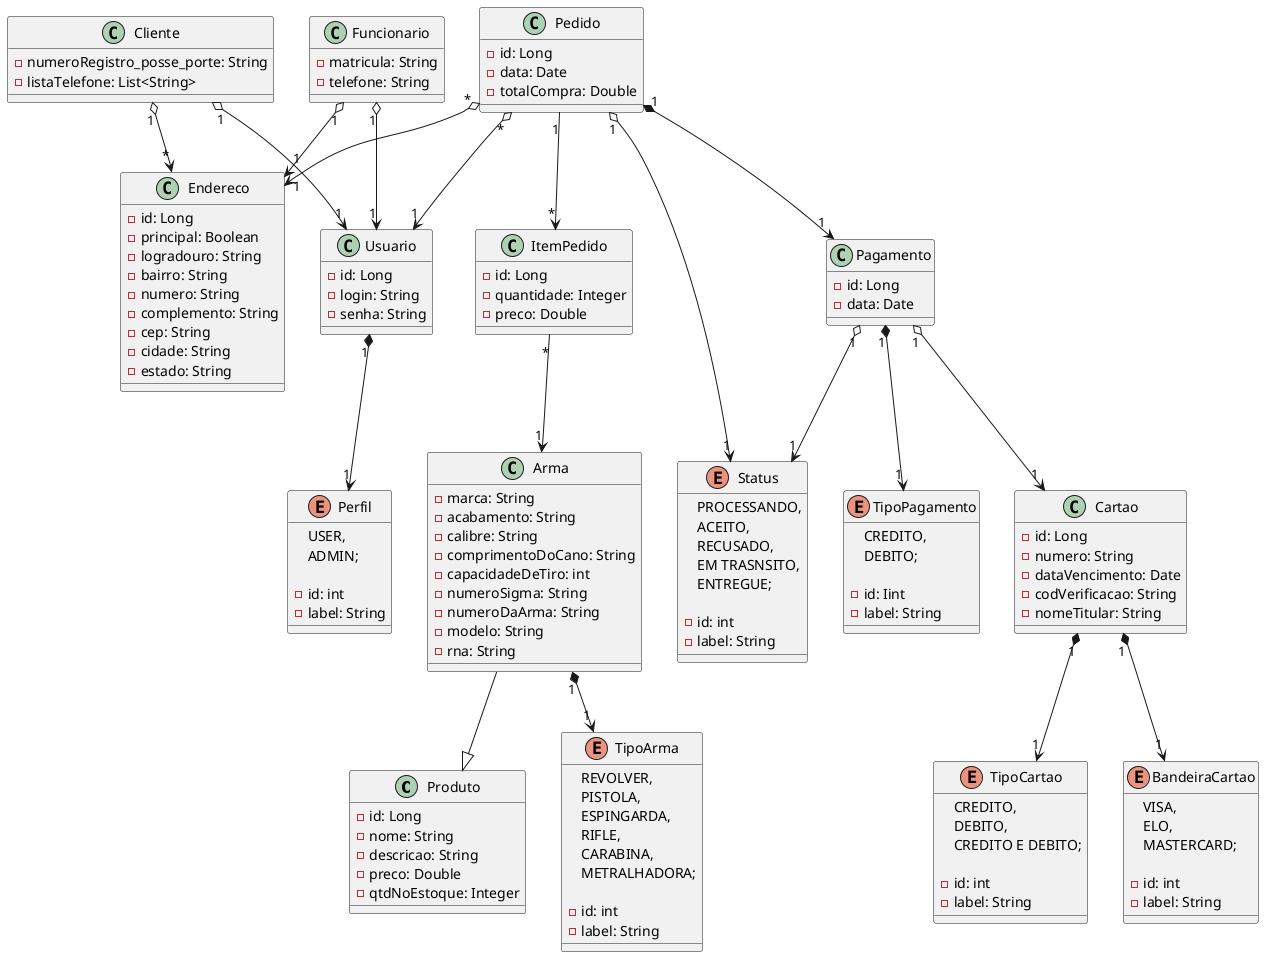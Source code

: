 @startuml Tabacaria
'========Produto========='
class Produto{
    - id: Long
    - nome: String
    - descricao: String
    - preco: Double
    - qtdNoEstoque: Integer
}

class Arma{
    - marca: String
    - acabamento: String
    - calibre: String
    - comprimentoDoCano: String
    - capacidadeDeTiro: int
    - numeroSigma: String
    - numeroDaArma: String
    - modelo: String
    - rna: String
}

enum TipoArma{
    REVOLVER,
    PISTOLA,
    ESPINGARDA,
    RIFLE,
    CARABINA,
    METRALHADORA;

    - id: int
    - label: String
}

'========Usuario========='
class Usuario{
    - id: Long
    - login: String
    - senha: String
}

enum Perfil{
    USER, 
    ADMIN;

    - id: int
    - label: String
}

class Funcionario{
    - matricula: String
    - telefone: String
}

class Cliente{
    - numeroRegistro_posse_porte: String
    - listaTelefone: List<String>
}
'========Venda========='
class Pedido {
    - id: Long
    - data: Date
    - totalCompra: Double
}

class ItemPedido {
    - id: Long
    - quantidade: Integer
    - preco: Double
}

enum Status{
    PROCESSANDO, 
    ACEITO,
    RECUSADO,
    EM TRASNSITO,
    ENTREGUE;

    - id: int
    - label: String
}
'========Pagamento========='
class Pagamento{
    - id: Long
    - data: Date
}

class Cartao{
    - id: Long
    - numero: String
    - dataVencimento: Date
    - codVerificacao: String
    - nomeTitular: String
}

enum TipoCartao{
    CREDITO, 
    DEBITO, 
    CREDITO E DEBITO;

    - id: int
    - label: String 
}

enum TipoPagamento {
    CREDITO, 
    DEBITO;

    - id: Iint
    - label: String 
}

enum BandeiraCartao {
    VISA,
    ELO,
    MASTERCARD;

    - id: int
    - label: String 
}
'========Endereco========='
class Endereco {
    - id: Long
    - principal: Boolean
    - logradouro: String
    - bairro: String
    - numero: String
    - complemento: String
    - cep: String
    - cidade: String
    - estado: String
}

'========Relacionamentos========='

Pedido "1" *--> "1" Pagamento
Pedido "1" --> "*" ItemPedido
Pedido "1" o--> "1" Status
Pedido "*" o--> "1" Usuario
Pedido "*" o--> "1" Endereco

Pagamento "1" o--> "1" Status
Pagamento "1" o--> "1" Cartao
Pagamento "1" *--> "1" TipoPagamento

Cartao "1" *--> "1" TipoCartao
Cartao "1" *--> "1" BandeiraCartao

ItemPedido "*" --> "1" Arma

Usuario "1" *--> "1" Perfil
Funcionario "1" o--> "1" Usuario
Funcionario "1" o--> "1" Endereco
Cliente "1" o--> "*" Endereco
Cliente "1" o--> "1" Usuario

Arma --|> Produto
Arma "1" *--> "1" TipoArma

@enduml